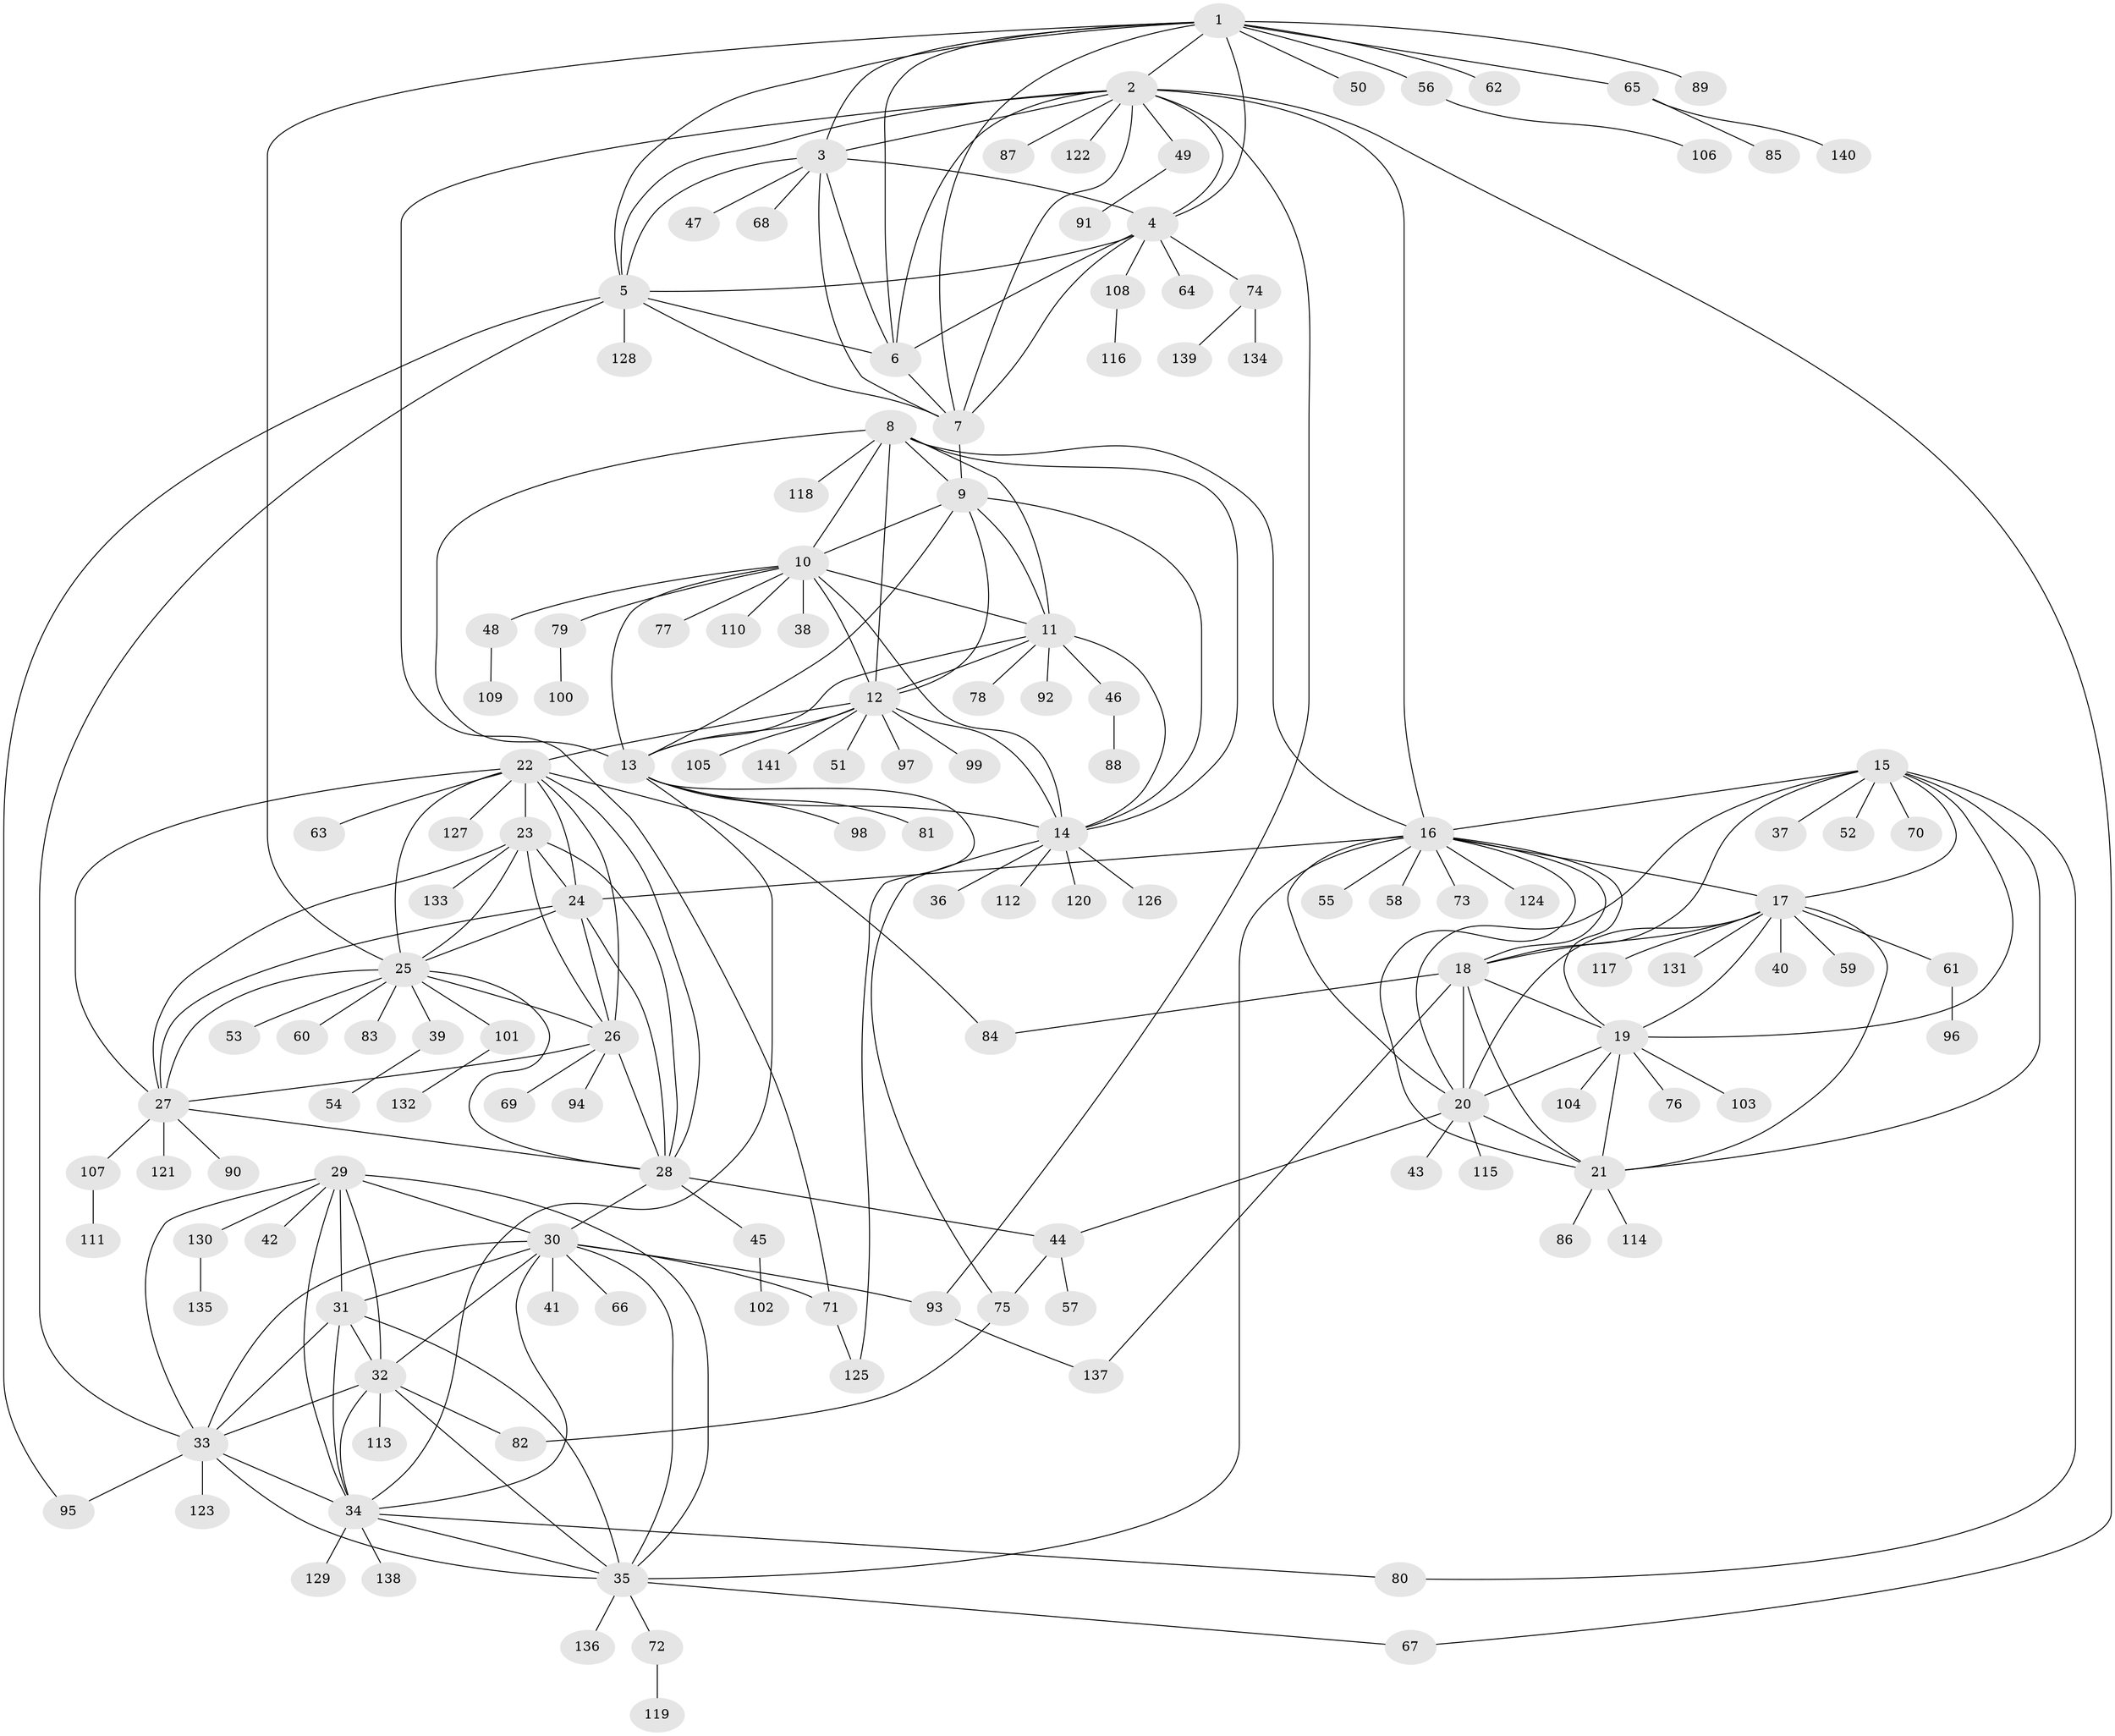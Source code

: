 // coarse degree distribution, {11: 0.03529411764705882, 10: 0.047058823529411764, 1: 0.5647058823529412, 7: 0.09411764705882353, 8: 0.047058823529411764, 3: 0.047058823529411764, 6: 0.058823529411764705, 9: 0.03529411764705882, 2: 0.07058823529411765}
// Generated by graph-tools (version 1.1) at 2025/37/03/04/25 23:37:34]
// undirected, 141 vertices, 232 edges
graph export_dot {
  node [color=gray90,style=filled];
  1;
  2;
  3;
  4;
  5;
  6;
  7;
  8;
  9;
  10;
  11;
  12;
  13;
  14;
  15;
  16;
  17;
  18;
  19;
  20;
  21;
  22;
  23;
  24;
  25;
  26;
  27;
  28;
  29;
  30;
  31;
  32;
  33;
  34;
  35;
  36;
  37;
  38;
  39;
  40;
  41;
  42;
  43;
  44;
  45;
  46;
  47;
  48;
  49;
  50;
  51;
  52;
  53;
  54;
  55;
  56;
  57;
  58;
  59;
  60;
  61;
  62;
  63;
  64;
  65;
  66;
  67;
  68;
  69;
  70;
  71;
  72;
  73;
  74;
  75;
  76;
  77;
  78;
  79;
  80;
  81;
  82;
  83;
  84;
  85;
  86;
  87;
  88;
  89;
  90;
  91;
  92;
  93;
  94;
  95;
  96;
  97;
  98;
  99;
  100;
  101;
  102;
  103;
  104;
  105;
  106;
  107;
  108;
  109;
  110;
  111;
  112;
  113;
  114;
  115;
  116;
  117;
  118;
  119;
  120;
  121;
  122;
  123;
  124;
  125;
  126;
  127;
  128;
  129;
  130;
  131;
  132;
  133;
  134;
  135;
  136;
  137;
  138;
  139;
  140;
  141;
  1 -- 2;
  1 -- 3;
  1 -- 4;
  1 -- 5;
  1 -- 6;
  1 -- 7;
  1 -- 25;
  1 -- 50;
  1 -- 56;
  1 -- 62;
  1 -- 65;
  1 -- 89;
  2 -- 3;
  2 -- 4;
  2 -- 5;
  2 -- 6;
  2 -- 7;
  2 -- 16;
  2 -- 49;
  2 -- 67;
  2 -- 71;
  2 -- 87;
  2 -- 93;
  2 -- 122;
  3 -- 4;
  3 -- 5;
  3 -- 6;
  3 -- 7;
  3 -- 47;
  3 -- 68;
  4 -- 5;
  4 -- 6;
  4 -- 7;
  4 -- 64;
  4 -- 74;
  4 -- 108;
  5 -- 6;
  5 -- 7;
  5 -- 33;
  5 -- 95;
  5 -- 128;
  6 -- 7;
  7 -- 9;
  8 -- 9;
  8 -- 10;
  8 -- 11;
  8 -- 12;
  8 -- 13;
  8 -- 14;
  8 -- 16;
  8 -- 118;
  9 -- 10;
  9 -- 11;
  9 -- 12;
  9 -- 13;
  9 -- 14;
  10 -- 11;
  10 -- 12;
  10 -- 13;
  10 -- 14;
  10 -- 38;
  10 -- 48;
  10 -- 77;
  10 -- 79;
  10 -- 110;
  11 -- 12;
  11 -- 13;
  11 -- 14;
  11 -- 46;
  11 -- 78;
  11 -- 92;
  12 -- 13;
  12 -- 14;
  12 -- 22;
  12 -- 51;
  12 -- 97;
  12 -- 99;
  12 -- 105;
  12 -- 141;
  13 -- 14;
  13 -- 34;
  13 -- 81;
  13 -- 98;
  13 -- 125;
  14 -- 36;
  14 -- 75;
  14 -- 112;
  14 -- 120;
  14 -- 126;
  15 -- 16;
  15 -- 17;
  15 -- 18;
  15 -- 19;
  15 -- 20;
  15 -- 21;
  15 -- 37;
  15 -- 52;
  15 -- 70;
  15 -- 80;
  16 -- 17;
  16 -- 18;
  16 -- 19;
  16 -- 20;
  16 -- 21;
  16 -- 24;
  16 -- 35;
  16 -- 55;
  16 -- 58;
  16 -- 73;
  16 -- 124;
  17 -- 18;
  17 -- 19;
  17 -- 20;
  17 -- 21;
  17 -- 40;
  17 -- 59;
  17 -- 61;
  17 -- 117;
  17 -- 131;
  18 -- 19;
  18 -- 20;
  18 -- 21;
  18 -- 84;
  18 -- 137;
  19 -- 20;
  19 -- 21;
  19 -- 76;
  19 -- 103;
  19 -- 104;
  20 -- 21;
  20 -- 43;
  20 -- 44;
  20 -- 115;
  21 -- 86;
  21 -- 114;
  22 -- 23;
  22 -- 24;
  22 -- 25;
  22 -- 26;
  22 -- 27;
  22 -- 28;
  22 -- 63;
  22 -- 84;
  22 -- 127;
  23 -- 24;
  23 -- 25;
  23 -- 26;
  23 -- 27;
  23 -- 28;
  23 -- 133;
  24 -- 25;
  24 -- 26;
  24 -- 27;
  24 -- 28;
  25 -- 26;
  25 -- 27;
  25 -- 28;
  25 -- 39;
  25 -- 53;
  25 -- 60;
  25 -- 83;
  25 -- 101;
  26 -- 27;
  26 -- 28;
  26 -- 69;
  26 -- 94;
  27 -- 28;
  27 -- 90;
  27 -- 107;
  27 -- 121;
  28 -- 30;
  28 -- 44;
  28 -- 45;
  29 -- 30;
  29 -- 31;
  29 -- 32;
  29 -- 33;
  29 -- 34;
  29 -- 35;
  29 -- 42;
  29 -- 130;
  30 -- 31;
  30 -- 32;
  30 -- 33;
  30 -- 34;
  30 -- 35;
  30 -- 41;
  30 -- 66;
  30 -- 71;
  30 -- 93;
  31 -- 32;
  31 -- 33;
  31 -- 34;
  31 -- 35;
  32 -- 33;
  32 -- 34;
  32 -- 35;
  32 -- 82;
  32 -- 113;
  33 -- 34;
  33 -- 35;
  33 -- 95;
  33 -- 123;
  34 -- 35;
  34 -- 80;
  34 -- 129;
  34 -- 138;
  35 -- 67;
  35 -- 72;
  35 -- 136;
  39 -- 54;
  44 -- 57;
  44 -- 75;
  45 -- 102;
  46 -- 88;
  48 -- 109;
  49 -- 91;
  56 -- 106;
  61 -- 96;
  65 -- 85;
  65 -- 140;
  71 -- 125;
  72 -- 119;
  74 -- 134;
  74 -- 139;
  75 -- 82;
  79 -- 100;
  93 -- 137;
  101 -- 132;
  107 -- 111;
  108 -- 116;
  130 -- 135;
}
